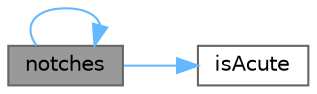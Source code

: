 digraph "notches"
{
 // LATEX_PDF_SIZE
  bgcolor="transparent";
  edge [fontname=Helvetica,fontsize=10,labelfontname=Helvetica,labelfontsize=10];
  node [fontname=Helvetica,fontsize=10,shape=box,height=0.2,width=0.4];
  rankdir="LR";
  Node1 [label="notches",height=0.2,width=0.4,color="gray40", fillcolor="grey60", style="filled", fontcolor="black",tooltip="checks if any vertex in the given polygon is a notch"];
  Node1 -> Node2 [color="steelblue1",style="solid"];
  Node2 [label="isAcute",height=0.2,width=0.4,color="grey40", fillcolor="white", style="filled",URL="$main2_8cpp.html#a56a3caaf371b1e2dfddd6fd1dcfd6aae",tooltip="Checks if the angle between two line segments is acute or not."];
  Node1 -> Node1 [color="steelblue1",style="solid"];
}
